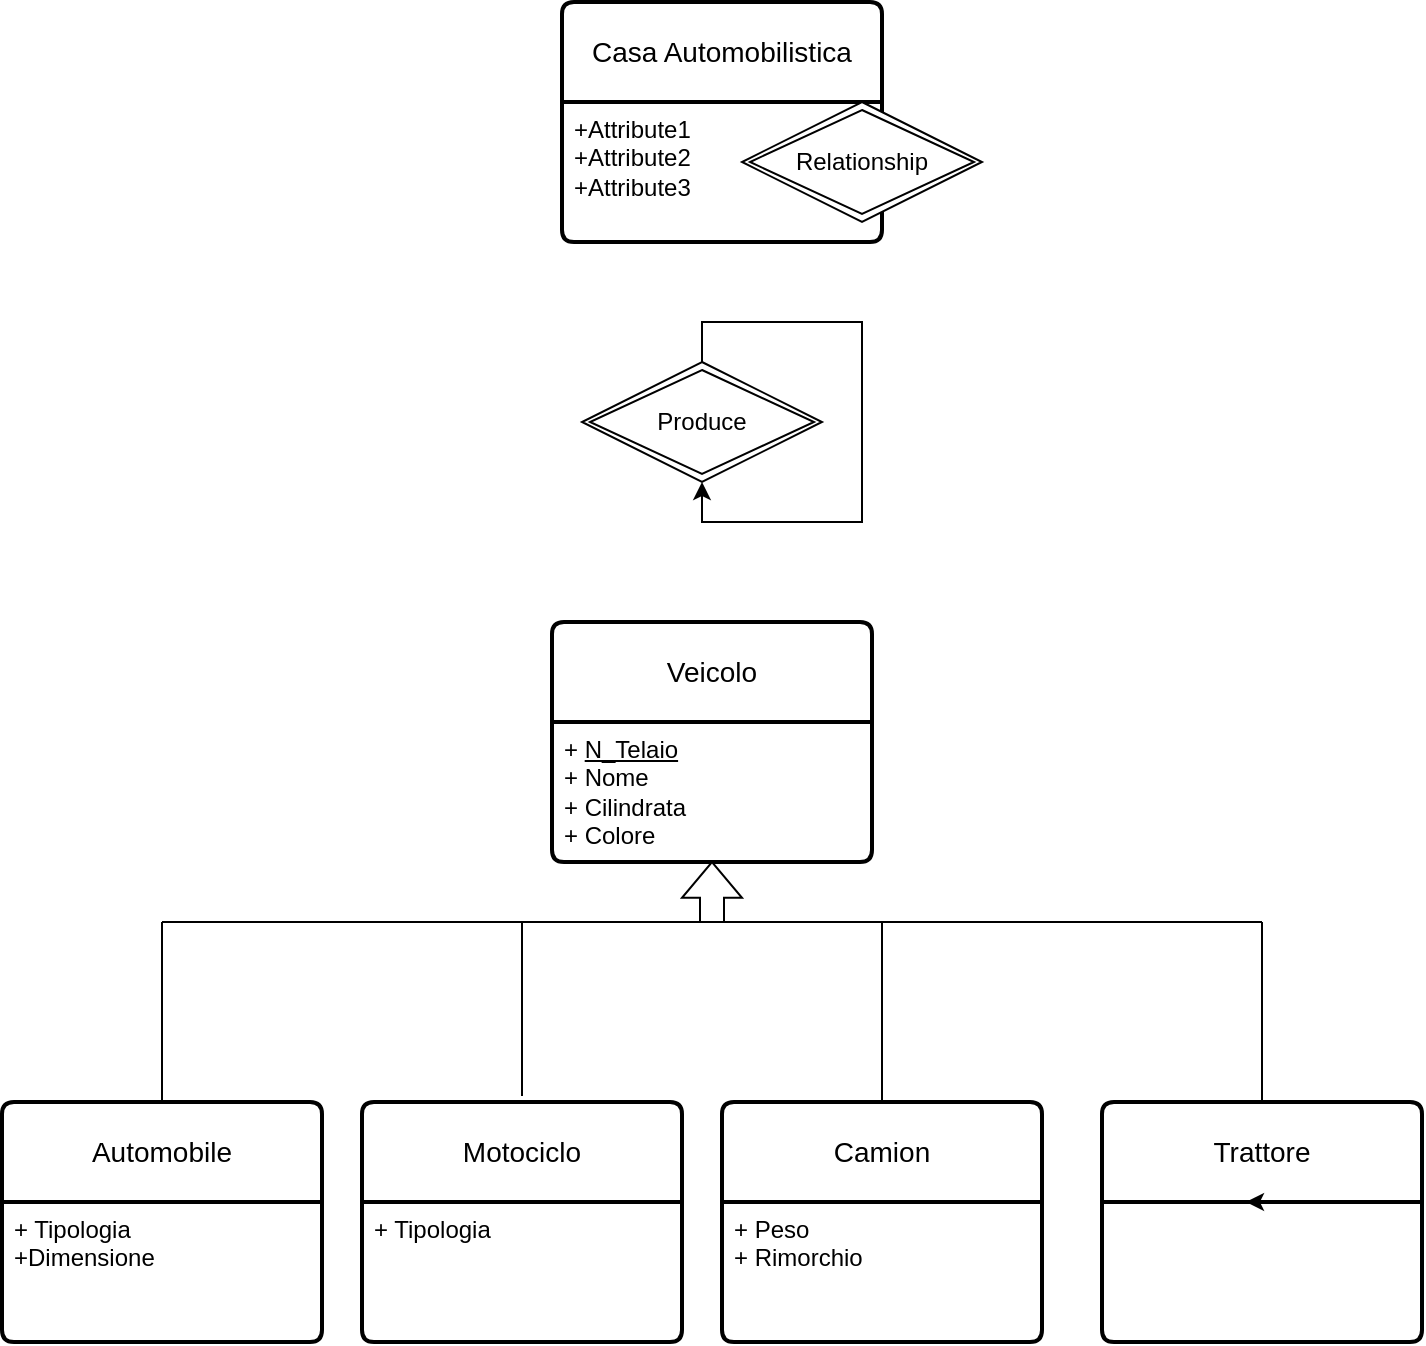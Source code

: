 <mxfile version="26.0.16">
  <diagram id="R2lEEEUBdFMjLlhIrx00" name="Page-1">
    <mxGraphModel dx="1528" dy="688" grid="1" gridSize="10" guides="1" tooltips="1" connect="1" arrows="1" fold="1" page="0" pageScale="1" pageWidth="850" pageHeight="1100" math="0" shadow="0" extFonts="Permanent Marker^https://fonts.googleapis.com/css?family=Permanent+Marker">
      <root>
        <mxCell id="0" />
        <mxCell id="1" parent="0" />
        <mxCell id="j_Rbnz1e0eMDixN7AvnV-5" value="Veicolo" style="swimlane;childLayout=stackLayout;horizontal=1;startSize=50;horizontalStack=0;rounded=1;fontSize=14;fontStyle=0;strokeWidth=2;resizeParent=0;resizeLast=1;shadow=0;dashed=0;align=center;arcSize=4;whiteSpace=wrap;html=1;" vertex="1" parent="1">
          <mxGeometry x="-215" y="370" width="160" height="120" as="geometry" />
        </mxCell>
        <mxCell id="j_Rbnz1e0eMDixN7AvnV-6" value="+ &lt;u&gt;N_Telaio&lt;/u&gt;&lt;br&gt;+ Nome&lt;div&gt;+ Cilindrata&lt;/div&gt;&lt;div&gt;+ Colore&lt;/div&gt;" style="align=left;strokeColor=none;fillColor=none;spacingLeft=4;spacingRight=4;fontSize=12;verticalAlign=top;resizable=0;rotatable=0;part=1;html=1;whiteSpace=wrap;" vertex="1" parent="j_Rbnz1e0eMDixN7AvnV-5">
          <mxGeometry y="50" width="160" height="70" as="geometry" />
        </mxCell>
        <mxCell id="j_Rbnz1e0eMDixN7AvnV-17" value="" style="shape=singleArrow;direction=north;whiteSpace=wrap;html=1;arrowWidth=0.4;arrowSize=0.597;" vertex="1" parent="1">
          <mxGeometry x="-150" y="490" width="30" height="30" as="geometry" />
        </mxCell>
        <mxCell id="j_Rbnz1e0eMDixN7AvnV-19" value="" style="endArrow=none;html=1;rounded=0;exitX=0.5;exitY=0;exitDx=0;exitDy=0;" edge="1" parent="1" source="j_Rbnz1e0eMDixN7AvnV-31">
          <mxGeometry width="50" height="50" relative="1" as="geometry">
            <mxPoint x="-360" y="550" as="sourcePoint" />
            <mxPoint x="-410" y="520" as="targetPoint" />
          </mxGeometry>
        </mxCell>
        <mxCell id="j_Rbnz1e0eMDixN7AvnV-20" value="" style="endArrow=none;html=1;rounded=0;entryX=0;entryY=0;entryDx=0;entryDy=9.0;entryPerimeter=0;" edge="1" parent="1" target="j_Rbnz1e0eMDixN7AvnV-17">
          <mxGeometry width="50" height="50" relative="1" as="geometry">
            <mxPoint x="-410" y="520" as="sourcePoint" />
            <mxPoint x="-240" y="470" as="targetPoint" />
          </mxGeometry>
        </mxCell>
        <mxCell id="j_Rbnz1e0eMDixN7AvnV-21" value="" style="endArrow=none;html=1;rounded=0;exitX=0;exitY=0;exitDx=0;exitDy=21.0;exitPerimeter=0;" edge="1" parent="1" source="j_Rbnz1e0eMDixN7AvnV-17">
          <mxGeometry width="50" height="50" relative="1" as="geometry">
            <mxPoint x="-30" y="540" as="sourcePoint" />
            <mxPoint x="140" y="520" as="targetPoint" />
          </mxGeometry>
        </mxCell>
        <mxCell id="j_Rbnz1e0eMDixN7AvnV-23" value="" style="endArrow=none;html=1;rounded=0;" edge="1" parent="1">
          <mxGeometry width="50" height="50" relative="1" as="geometry">
            <mxPoint x="-230" y="607" as="sourcePoint" />
            <mxPoint x="-230" y="520" as="targetPoint" />
          </mxGeometry>
        </mxCell>
        <mxCell id="j_Rbnz1e0eMDixN7AvnV-24" value="" style="endArrow=none;html=1;rounded=0;exitX=0.5;exitY=0;exitDx=0;exitDy=0;" edge="1" parent="1" source="j_Rbnz1e0eMDixN7AvnV-29">
          <mxGeometry width="50" height="50" relative="1" as="geometry">
            <mxPoint x="-50" y="550" as="sourcePoint" />
            <mxPoint x="-50" y="520" as="targetPoint" />
            <Array as="points" />
          </mxGeometry>
        </mxCell>
        <mxCell id="j_Rbnz1e0eMDixN7AvnV-29" value="Camion" style="swimlane;childLayout=stackLayout;horizontal=1;startSize=50;horizontalStack=0;rounded=1;fontSize=14;fontStyle=0;strokeWidth=2;resizeParent=0;resizeLast=1;shadow=0;dashed=0;align=center;arcSize=4;whiteSpace=wrap;html=1;" vertex="1" parent="1">
          <mxGeometry x="-130" y="610" width="160" height="120" as="geometry" />
        </mxCell>
        <mxCell id="j_Rbnz1e0eMDixN7AvnV-30" value="+ Peso&lt;div&gt;+ Rimorchio&lt;/div&gt;&lt;div&gt;&lt;br&gt;&lt;div&gt;&lt;br&gt;&lt;/div&gt;&lt;/div&gt;" style="align=left;strokeColor=none;fillColor=none;spacingLeft=4;spacingRight=4;fontSize=12;verticalAlign=top;resizable=0;rotatable=0;part=1;html=1;whiteSpace=wrap;" vertex="1" parent="j_Rbnz1e0eMDixN7AvnV-29">
          <mxGeometry y="50" width="160" height="70" as="geometry" />
        </mxCell>
        <mxCell id="j_Rbnz1e0eMDixN7AvnV-31" value="Automobile" style="swimlane;childLayout=stackLayout;horizontal=1;startSize=50;horizontalStack=0;rounded=1;fontSize=14;fontStyle=0;strokeWidth=2;resizeParent=0;resizeLast=1;shadow=0;dashed=0;align=center;arcSize=4;whiteSpace=wrap;html=1;" vertex="1" parent="1">
          <mxGeometry x="-490" y="610" width="160" height="120" as="geometry" />
        </mxCell>
        <mxCell id="j_Rbnz1e0eMDixN7AvnV-32" value="+ Tipologia&lt;div&gt;+Dimensione&lt;/div&gt;" style="align=left;strokeColor=none;fillColor=none;spacingLeft=4;spacingRight=4;fontSize=12;verticalAlign=top;resizable=0;rotatable=0;part=1;html=1;whiteSpace=wrap;" vertex="1" parent="j_Rbnz1e0eMDixN7AvnV-31">
          <mxGeometry y="50" width="160" height="70" as="geometry" />
        </mxCell>
        <mxCell id="j_Rbnz1e0eMDixN7AvnV-33" value="Motociclo" style="swimlane;childLayout=stackLayout;horizontal=1;startSize=50;horizontalStack=0;rounded=1;fontSize=14;fontStyle=0;strokeWidth=2;resizeParent=0;resizeLast=1;shadow=0;dashed=0;align=center;arcSize=4;whiteSpace=wrap;html=1;" vertex="1" parent="1">
          <mxGeometry x="-310" y="610" width="160" height="120" as="geometry" />
        </mxCell>
        <mxCell id="j_Rbnz1e0eMDixN7AvnV-34" value="+ Tipologia" style="align=left;strokeColor=none;fillColor=none;spacingLeft=4;spacingRight=4;fontSize=12;verticalAlign=top;resizable=0;rotatable=0;part=1;html=1;whiteSpace=wrap;" vertex="1" parent="j_Rbnz1e0eMDixN7AvnV-33">
          <mxGeometry y="50" width="160" height="70" as="geometry" />
        </mxCell>
        <mxCell id="j_Rbnz1e0eMDixN7AvnV-35" value="Trattore" style="swimlane;childLayout=stackLayout;horizontal=1;startSize=50;horizontalStack=0;rounded=1;fontSize=14;fontStyle=0;strokeWidth=2;resizeParent=0;resizeLast=1;shadow=0;dashed=0;align=center;arcSize=4;whiteSpace=wrap;html=1;" vertex="1" parent="1">
          <mxGeometry x="60" y="610" width="160" height="120" as="geometry" />
        </mxCell>
        <mxCell id="j_Rbnz1e0eMDixN7AvnV-38" style="edgeStyle=orthogonalEdgeStyle;rounded=0;orthogonalLoop=1;jettySize=auto;html=1;exitX=0.5;exitY=0;exitDx=0;exitDy=0;entryX=0.45;entryY=0.01;entryDx=0;entryDy=0;entryPerimeter=0;" edge="1" parent="j_Rbnz1e0eMDixN7AvnV-35">
          <mxGeometry relative="1" as="geometry">
            <mxPoint x="80.0" y="50" as="sourcePoint" />
            <mxPoint x="72" y="50.7" as="targetPoint" />
          </mxGeometry>
        </mxCell>
        <mxCell id="j_Rbnz1e0eMDixN7AvnV-37" value="" style="endArrow=none;html=1;rounded=0;exitX=0.5;exitY=0;exitDx=0;exitDy=0;" edge="1" parent="1" source="j_Rbnz1e0eMDixN7AvnV-35">
          <mxGeometry width="50" height="50" relative="1" as="geometry">
            <mxPoint x="180" y="600" as="sourcePoint" />
            <mxPoint x="140" y="520" as="targetPoint" />
          </mxGeometry>
        </mxCell>
        <mxCell id="j_Rbnz1e0eMDixN7AvnV-43" value="Casa Automobilistica" style="swimlane;childLayout=stackLayout;horizontal=1;startSize=50;horizontalStack=0;rounded=1;fontSize=14;fontStyle=0;strokeWidth=2;resizeParent=0;resizeLast=1;shadow=0;dashed=0;align=center;arcSize=4;whiteSpace=wrap;html=1;" vertex="1" parent="1">
          <mxGeometry x="-210" y="60" width="160" height="120" as="geometry" />
        </mxCell>
        <mxCell id="j_Rbnz1e0eMDixN7AvnV-44" value="+Attribute1&#xa;+Attribute2&#xa;+Attribute3" style="align=left;strokeColor=none;fillColor=none;spacingLeft=4;spacingRight=4;fontSize=12;verticalAlign=top;resizable=0;rotatable=0;part=1;html=1;whiteSpace=wrap;" vertex="1" parent="j_Rbnz1e0eMDixN7AvnV-43">
          <mxGeometry y="50" width="160" height="70" as="geometry" />
        </mxCell>
        <mxCell id="j_Rbnz1e0eMDixN7AvnV-45" value="Relationship" style="shape=rhombus;double=1;perimeter=rhombusPerimeter;whiteSpace=wrap;html=1;align=center;" vertex="1" parent="1">
          <mxGeometry x="-120" y="110" width="120" height="60" as="geometry" />
        </mxCell>
        <mxCell id="j_Rbnz1e0eMDixN7AvnV-46" value="Produce" style="shape=rhombus;double=1;perimeter=rhombusPerimeter;whiteSpace=wrap;html=1;align=center;" vertex="1" parent="1">
          <mxGeometry x="-200" y="240" width="120" height="60" as="geometry" />
        </mxCell>
        <mxCell id="j_Rbnz1e0eMDixN7AvnV-47" style="edgeStyle=orthogonalEdgeStyle;rounded=0;orthogonalLoop=1;jettySize=auto;html=1;entryX=0.5;entryY=1;entryDx=0;entryDy=0;" edge="1" parent="1" source="j_Rbnz1e0eMDixN7AvnV-46" target="j_Rbnz1e0eMDixN7AvnV-46">
          <mxGeometry relative="1" as="geometry" />
        </mxCell>
      </root>
    </mxGraphModel>
  </diagram>
</mxfile>
